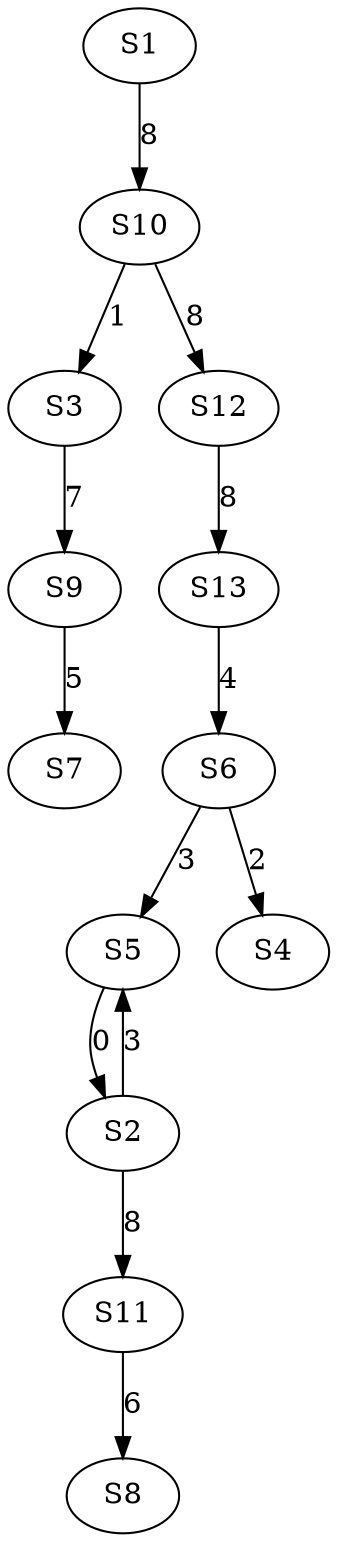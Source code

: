 strict digraph {
	S5 -> S2 [ label = 0 ];
	S10 -> S3 [ label = 1 ];
	S6 -> S4 [ label = 2 ];
	S6 -> S5 [ label = 3 ];
	S13 -> S6 [ label = 4 ];
	S9 -> S7 [ label = 5 ];
	S11 -> S8 [ label = 6 ];
	S3 -> S9 [ label = 7 ];
	S1 -> S10 [ label = 8 ];
	S2 -> S11 [ label = 8 ];
	S10 -> S12 [ label = 8 ];
	S12 -> S13 [ label = 8 ];
	S2 -> S5 [ label = 3 ];
}
